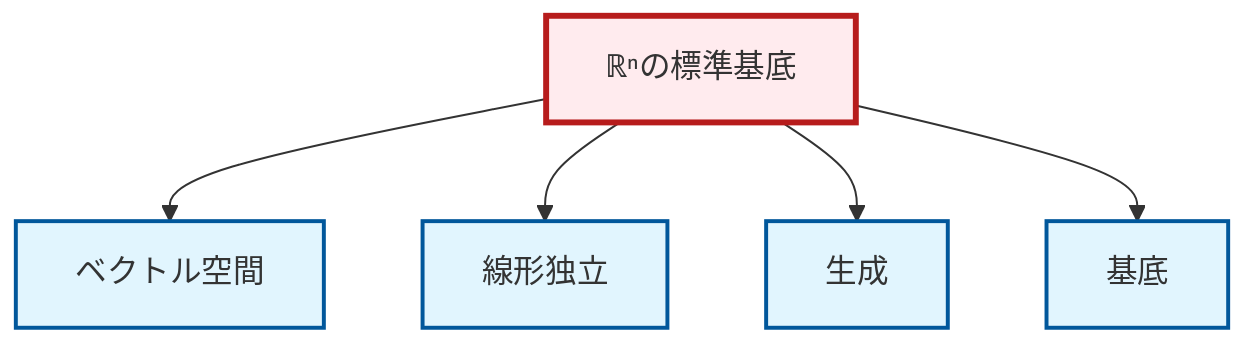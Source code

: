 graph TD
    classDef definition fill:#e1f5fe,stroke:#01579b,stroke-width:2px
    classDef theorem fill:#f3e5f5,stroke:#4a148c,stroke-width:2px
    classDef axiom fill:#fff3e0,stroke:#e65100,stroke-width:2px
    classDef example fill:#e8f5e9,stroke:#1b5e20,stroke-width:2px
    classDef current fill:#ffebee,stroke:#b71c1c,stroke-width:3px
    def-vector-space["ベクトル空間"]:::definition
    ex-standard-basis-rn["ℝⁿの標準基底"]:::example
    def-span["生成"]:::definition
    def-linear-independence["線形独立"]:::definition
    def-basis["基底"]:::definition
    ex-standard-basis-rn --> def-vector-space
    ex-standard-basis-rn --> def-linear-independence
    ex-standard-basis-rn --> def-span
    ex-standard-basis-rn --> def-basis
    class ex-standard-basis-rn current